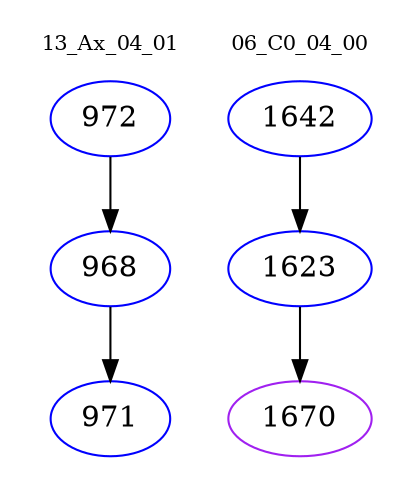 digraph{
subgraph cluster_0 {
color = white
label = "13_Ax_04_01";
fontsize=10;
T0_972 [label="972", color="blue"]
T0_972 -> T0_968 [color="black"]
T0_968 [label="968", color="blue"]
T0_968 -> T0_971 [color="black"]
T0_971 [label="971", color="blue"]
}
subgraph cluster_1 {
color = white
label = "06_C0_04_00";
fontsize=10;
T1_1642 [label="1642", color="blue"]
T1_1642 -> T1_1623 [color="black"]
T1_1623 [label="1623", color="blue"]
T1_1623 -> T1_1670 [color="black"]
T1_1670 [label="1670", color="purple"]
}
}
